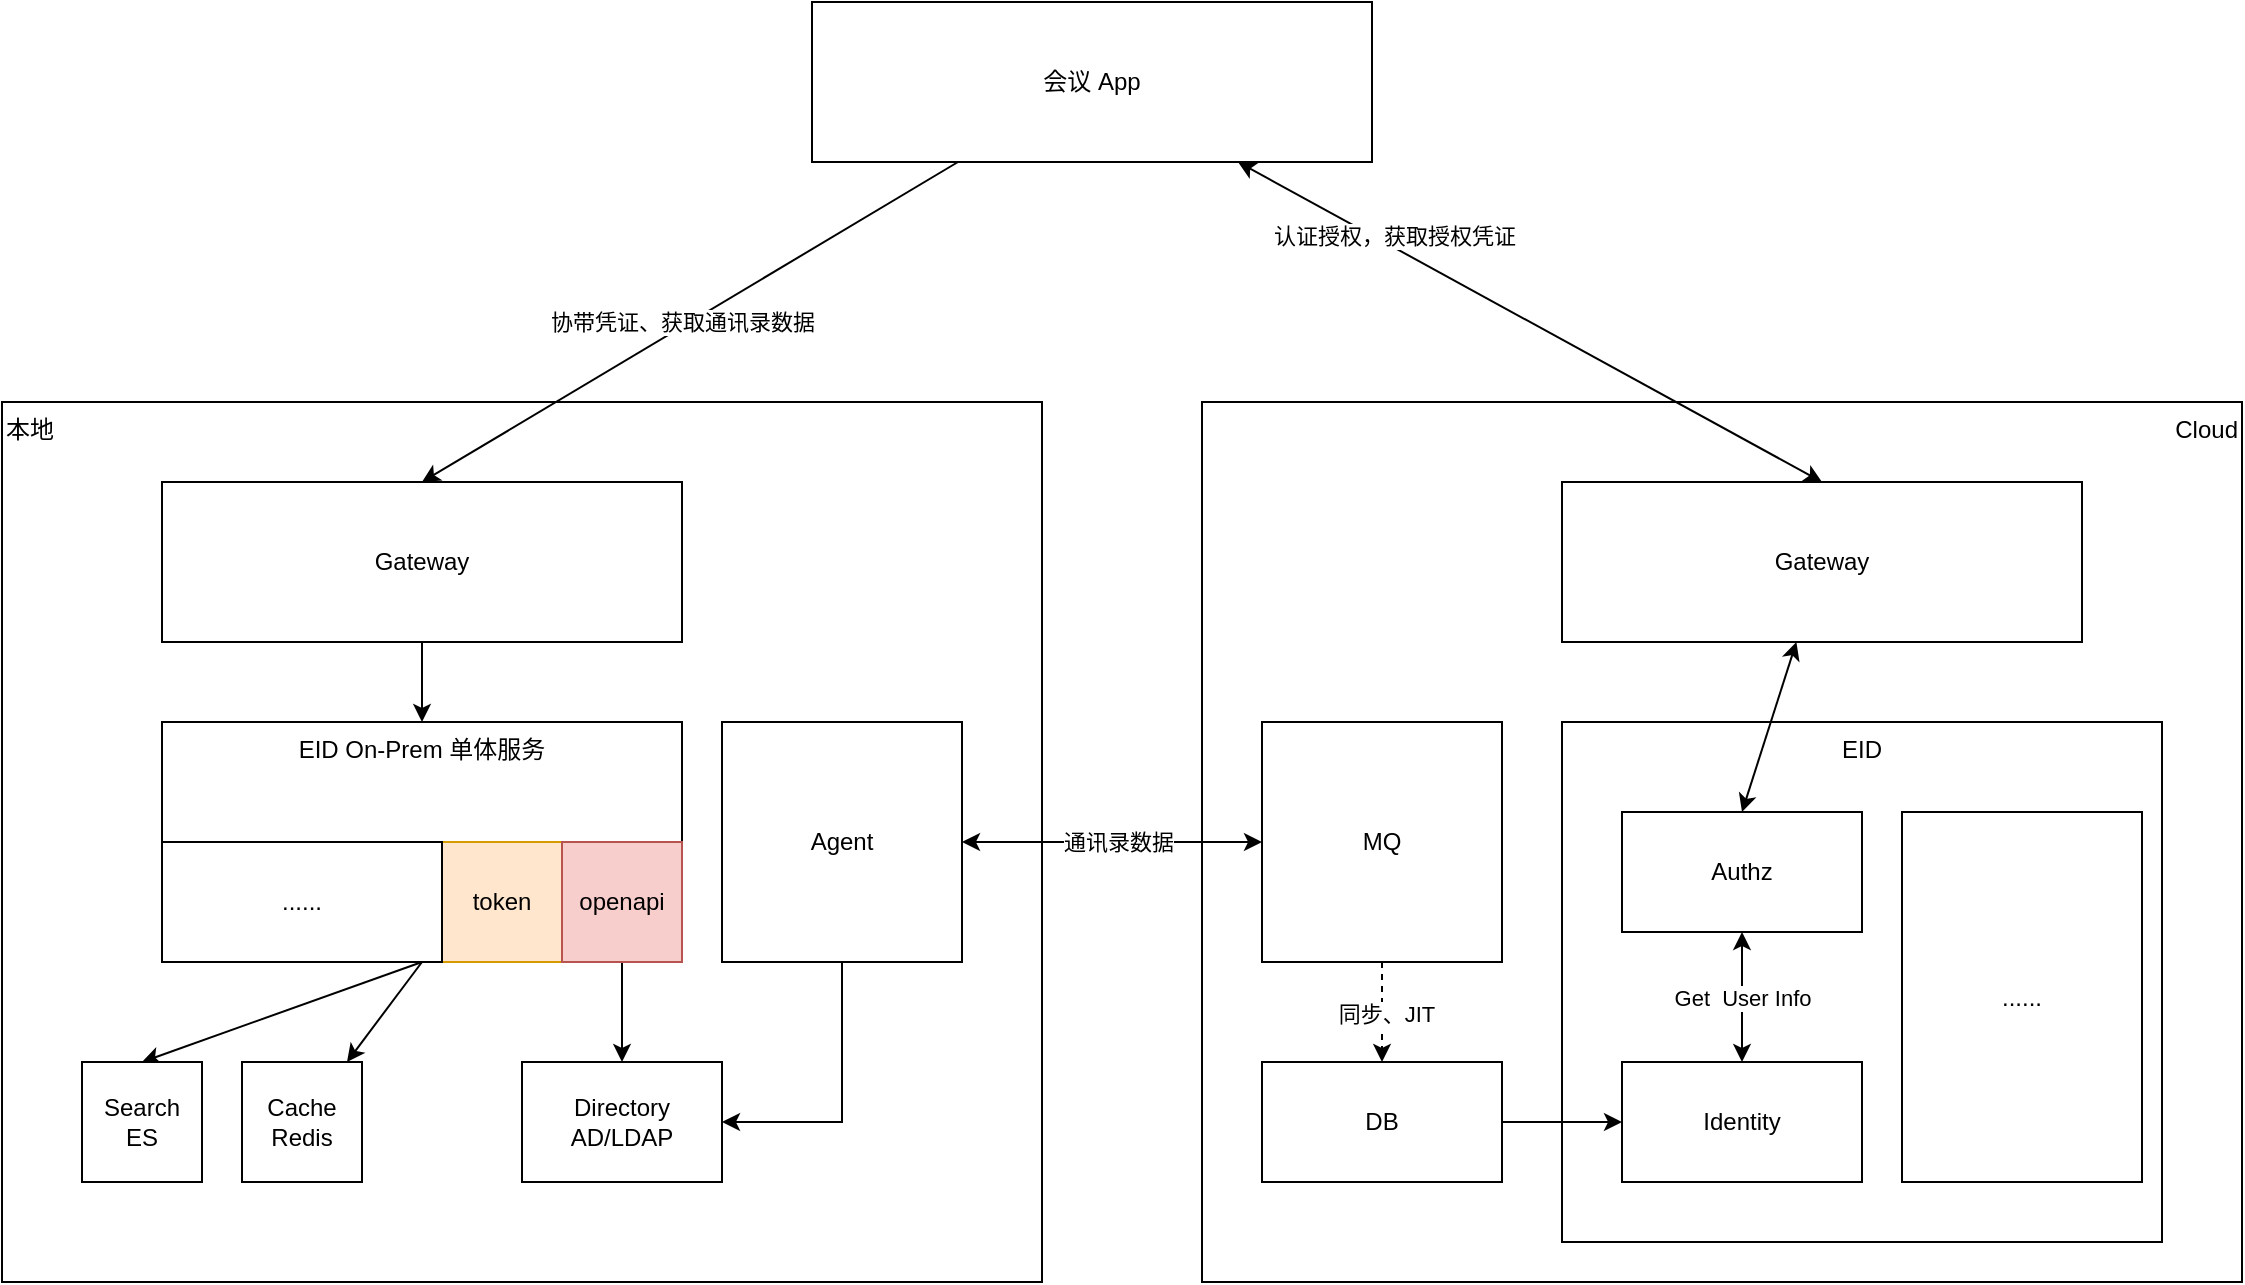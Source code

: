 <mxfile version="21.1.5" type="github">
  <diagram name="第 1 页" id="s-dX0Y2uISyYPD3RqodX">
    <mxGraphModel dx="1420" dy="929" grid="1" gridSize="10" guides="1" tooltips="1" connect="1" arrows="1" fold="1" page="1" pageScale="1" pageWidth="1169" pageHeight="1654" math="0" shadow="0">
      <root>
        <mxCell id="0" />
        <mxCell id="1" parent="0" />
        <mxCell id="3hOJ42gWwzK8ZNogskPF-29" value="Cloud" style="rounded=0;whiteSpace=wrap;html=1;verticalAlign=top;align=right;" vertex="1" parent="1">
          <mxGeometry x="640" y="400" width="520" height="440" as="geometry" />
        </mxCell>
        <mxCell id="3hOJ42gWwzK8ZNogskPF-22" value="&lt;div&gt;EID&lt;/div&gt;" style="rounded=0;whiteSpace=wrap;html=1;verticalAlign=top;" vertex="1" parent="1">
          <mxGeometry x="820" y="560" width="300" height="260" as="geometry" />
        </mxCell>
        <mxCell id="3hOJ42gWwzK8ZNogskPF-27" value="本地" style="rounded=0;whiteSpace=wrap;html=1;verticalAlign=top;align=left;" vertex="1" parent="1">
          <mxGeometry x="40" y="400" width="520" height="440" as="geometry" />
        </mxCell>
        <mxCell id="3hOJ42gWwzK8ZNogskPF-24" style="rounded=0;orthogonalLoop=1;jettySize=auto;html=1;exitX=0.5;exitY=1;exitDx=0;exitDy=0;entryX=0.5;entryY=0;entryDx=0;entryDy=0;" edge="1" parent="1" source="3hOJ42gWwzK8ZNogskPF-3" target="3hOJ42gWwzK8ZNogskPF-7">
          <mxGeometry relative="1" as="geometry" />
        </mxCell>
        <mxCell id="3hOJ42gWwzK8ZNogskPF-25" style="rounded=0;orthogonalLoop=1;jettySize=auto;html=1;exitX=0.5;exitY=1;exitDx=0;exitDy=0;" edge="1" parent="1" source="3hOJ42gWwzK8ZNogskPF-3" target="3hOJ42gWwzK8ZNogskPF-6">
          <mxGeometry relative="1" as="geometry" />
        </mxCell>
        <mxCell id="3hOJ42gWwzK8ZNogskPF-3" value="EID On-Prem 单体服务" style="rounded=0;whiteSpace=wrap;html=1;align=center;verticalAlign=top;" vertex="1" parent="1">
          <mxGeometry x="120" y="560" width="260" height="120" as="geometry" />
        </mxCell>
        <mxCell id="3hOJ42gWwzK8ZNogskPF-30" style="edgeStyle=orthogonalEdgeStyle;rounded=0;orthogonalLoop=1;jettySize=auto;html=1;entryX=0.5;entryY=0;entryDx=0;entryDy=0;" edge="1" parent="1" source="3hOJ42gWwzK8ZNogskPF-4" target="3hOJ42gWwzK8ZNogskPF-3">
          <mxGeometry relative="1" as="geometry" />
        </mxCell>
        <mxCell id="3hOJ42gWwzK8ZNogskPF-4" value="Gateway" style="rounded=0;whiteSpace=wrap;html=1;" vertex="1" parent="1">
          <mxGeometry x="120" y="440" width="260" height="80" as="geometry" />
        </mxCell>
        <mxCell id="3hOJ42gWwzK8ZNogskPF-5" value="Directory&lt;div&gt;AD/LDAP&lt;/div&gt;" style="rounded=0;whiteSpace=wrap;html=1;" vertex="1" parent="1">
          <mxGeometry x="300" y="730" width="100" height="60" as="geometry" />
        </mxCell>
        <mxCell id="3hOJ42gWwzK8ZNogskPF-6" value="Cache&lt;br&gt;&lt;div&gt;Redis&lt;/div&gt;" style="rounded=0;whiteSpace=wrap;html=1;" vertex="1" parent="1">
          <mxGeometry x="160" y="730" width="60" height="60" as="geometry" />
        </mxCell>
        <mxCell id="3hOJ42gWwzK8ZNogskPF-7" value="Search&lt;br&gt;&lt;div&gt;ES&lt;/div&gt;" style="rounded=0;whiteSpace=wrap;html=1;" vertex="1" parent="1">
          <mxGeometry x="80" y="730" width="60" height="60" as="geometry" />
        </mxCell>
        <mxCell id="3hOJ42gWwzK8ZNogskPF-23" style="edgeStyle=orthogonalEdgeStyle;rounded=0;orthogonalLoop=1;jettySize=auto;html=1;entryX=1;entryY=0.5;entryDx=0;entryDy=0;" edge="1" parent="1" source="3hOJ42gWwzK8ZNogskPF-8" target="3hOJ42gWwzK8ZNogskPF-5">
          <mxGeometry relative="1" as="geometry" />
        </mxCell>
        <mxCell id="3hOJ42gWwzK8ZNogskPF-26" style="edgeStyle=orthogonalEdgeStyle;rounded=0;orthogonalLoop=1;jettySize=auto;html=1;exitX=1;exitY=0.5;exitDx=0;exitDy=0;startArrow=classic;startFill=1;entryX=0;entryY=0.5;entryDx=0;entryDy=0;" edge="1" parent="1" source="3hOJ42gWwzK8ZNogskPF-8" target="3hOJ42gWwzK8ZNogskPF-28">
          <mxGeometry relative="1" as="geometry">
            <mxPoint x="650" y="620" as="targetPoint" />
          </mxGeometry>
        </mxCell>
        <mxCell id="3hOJ42gWwzK8ZNogskPF-36" value="通讯录数据" style="edgeLabel;html=1;align=center;verticalAlign=middle;resizable=0;points=[];" vertex="1" connectable="0" parent="3hOJ42gWwzK8ZNogskPF-26">
          <mxGeometry x="0.042" relative="1" as="geometry">
            <mxPoint as="offset" />
          </mxGeometry>
        </mxCell>
        <mxCell id="3hOJ42gWwzK8ZNogskPF-8" value="Agent" style="rounded=0;whiteSpace=wrap;html=1;" vertex="1" parent="1">
          <mxGeometry x="400" y="560" width="120" height="120" as="geometry" />
        </mxCell>
        <mxCell id="3hOJ42gWwzK8ZNogskPF-11" value="token" style="rounded=0;whiteSpace=wrap;html=1;fillColor=#ffe6cc;strokeColor=#d79b00;" vertex="1" parent="1">
          <mxGeometry x="260" y="620" width="60" height="60" as="geometry" />
        </mxCell>
        <mxCell id="3hOJ42gWwzK8ZNogskPF-18" style="edgeStyle=orthogonalEdgeStyle;rounded=0;orthogonalLoop=1;jettySize=auto;html=1;entryX=0.5;entryY=0;entryDx=0;entryDy=0;" edge="1" parent="1" source="3hOJ42gWwzK8ZNogskPF-13" target="3hOJ42gWwzK8ZNogskPF-5">
          <mxGeometry relative="1" as="geometry" />
        </mxCell>
        <mxCell id="3hOJ42gWwzK8ZNogskPF-13" value="openapi" style="rounded=0;whiteSpace=wrap;html=1;fillColor=#f8cecc;strokeColor=#b85450;" vertex="1" parent="1">
          <mxGeometry x="320" y="620" width="60" height="60" as="geometry" />
        </mxCell>
        <mxCell id="3hOJ42gWwzK8ZNogskPF-14" value="......" style="rounded=0;whiteSpace=wrap;html=1;" vertex="1" parent="1">
          <mxGeometry x="120" y="620" width="140" height="60" as="geometry" />
        </mxCell>
        <mxCell id="3hOJ42gWwzK8ZNogskPF-38" style="rounded=0;orthogonalLoop=1;jettySize=auto;html=1;startArrow=classic;startFill=1;entryX=0.5;entryY=0;entryDx=0;entryDy=0;" edge="1" parent="1" source="3hOJ42gWwzK8ZNogskPF-20" target="3hOJ42gWwzK8ZNogskPF-44">
          <mxGeometry relative="1" as="geometry" />
        </mxCell>
        <mxCell id="3hOJ42gWwzK8ZNogskPF-42" value="认证授权，获取授权凭证" style="edgeLabel;html=1;align=center;verticalAlign=middle;resizable=0;points=[];" vertex="1" connectable="0" parent="3hOJ42gWwzK8ZNogskPF-38">
          <mxGeometry x="-0.471" y="1" relative="1" as="geometry">
            <mxPoint y="-5" as="offset" />
          </mxGeometry>
        </mxCell>
        <mxCell id="3hOJ42gWwzK8ZNogskPF-40" style="rounded=0;orthogonalLoop=1;jettySize=auto;html=1;entryX=0.5;entryY=0;entryDx=0;entryDy=0;" edge="1" parent="1" source="3hOJ42gWwzK8ZNogskPF-20" target="3hOJ42gWwzK8ZNogskPF-4">
          <mxGeometry relative="1" as="geometry" />
        </mxCell>
        <mxCell id="3hOJ42gWwzK8ZNogskPF-41" value="协带凭证、获取通讯录数据" style="edgeLabel;html=1;align=center;verticalAlign=middle;resizable=0;points=[];" vertex="1" connectable="0" parent="3hOJ42gWwzK8ZNogskPF-40">
          <mxGeometry x="-0.051" y="4" relative="1" as="geometry">
            <mxPoint x="-13" as="offset" />
          </mxGeometry>
        </mxCell>
        <mxCell id="3hOJ42gWwzK8ZNogskPF-20" value="会议 App" style="rounded=0;whiteSpace=wrap;html=1;" vertex="1" parent="1">
          <mxGeometry x="445" y="200" width="280" height="80" as="geometry" />
        </mxCell>
        <mxCell id="3hOJ42gWwzK8ZNogskPF-34" style="edgeStyle=orthogonalEdgeStyle;rounded=0;orthogonalLoop=1;jettySize=auto;html=1;entryX=0.5;entryY=0;entryDx=0;entryDy=0;dashed=1;" edge="1" parent="1" source="3hOJ42gWwzK8ZNogskPF-28" target="3hOJ42gWwzK8ZNogskPF-33">
          <mxGeometry relative="1" as="geometry" />
        </mxCell>
        <mxCell id="3hOJ42gWwzK8ZNogskPF-35" value="同步、JIT" style="edgeLabel;html=1;align=center;verticalAlign=middle;resizable=0;points=[];" vertex="1" connectable="0" parent="3hOJ42gWwzK8ZNogskPF-34">
          <mxGeometry x="0.022" y="2" relative="1" as="geometry">
            <mxPoint as="offset" />
          </mxGeometry>
        </mxCell>
        <mxCell id="3hOJ42gWwzK8ZNogskPF-28" value="MQ" style="rounded=0;whiteSpace=wrap;html=1;" vertex="1" parent="1">
          <mxGeometry x="670" y="560" width="120" height="120" as="geometry" />
        </mxCell>
        <mxCell id="3hOJ42gWwzK8ZNogskPF-37" value="Get&amp;nbsp; User Info" style="edgeStyle=orthogonalEdgeStyle;rounded=0;orthogonalLoop=1;jettySize=auto;html=1;startArrow=classic;startFill=1;endArrow=classic;endFill=1;" edge="1" parent="1" source="3hOJ42gWwzK8ZNogskPF-31" target="3hOJ42gWwzK8ZNogskPF-32">
          <mxGeometry relative="1" as="geometry" />
        </mxCell>
        <mxCell id="3hOJ42gWwzK8ZNogskPF-31" value="Authz" style="rounded=0;whiteSpace=wrap;html=1;" vertex="1" parent="1">
          <mxGeometry x="850" y="605" width="120" height="60" as="geometry" />
        </mxCell>
        <mxCell id="3hOJ42gWwzK8ZNogskPF-43" style="edgeStyle=orthogonalEdgeStyle;rounded=0;orthogonalLoop=1;jettySize=auto;html=1;entryX=1;entryY=0.5;entryDx=0;entryDy=0;startArrow=classic;startFill=1;endArrow=none;endFill=0;" edge="1" parent="1" source="3hOJ42gWwzK8ZNogskPF-32" target="3hOJ42gWwzK8ZNogskPF-33">
          <mxGeometry relative="1" as="geometry" />
        </mxCell>
        <mxCell id="3hOJ42gWwzK8ZNogskPF-32" value="Identity" style="rounded=0;whiteSpace=wrap;html=1;" vertex="1" parent="1">
          <mxGeometry x="850" y="730" width="120" height="60" as="geometry" />
        </mxCell>
        <mxCell id="3hOJ42gWwzK8ZNogskPF-33" value="DB" style="rounded=0;whiteSpace=wrap;html=1;" vertex="1" parent="1">
          <mxGeometry x="670" y="730" width="120" height="60" as="geometry" />
        </mxCell>
        <mxCell id="3hOJ42gWwzK8ZNogskPF-45" style="rounded=0;orthogonalLoop=1;jettySize=auto;html=1;entryX=0.5;entryY=0;entryDx=0;entryDy=0;startArrow=classic;startFill=1;" edge="1" parent="1" source="3hOJ42gWwzK8ZNogskPF-44" target="3hOJ42gWwzK8ZNogskPF-31">
          <mxGeometry relative="1" as="geometry" />
        </mxCell>
        <mxCell id="3hOJ42gWwzK8ZNogskPF-44" value="Gateway" style="rounded=0;whiteSpace=wrap;html=1;" vertex="1" parent="1">
          <mxGeometry x="820" y="440" width="260" height="80" as="geometry" />
        </mxCell>
        <mxCell id="3hOJ42gWwzK8ZNogskPF-46" value="......" style="rounded=0;whiteSpace=wrap;html=1;" vertex="1" parent="1">
          <mxGeometry x="990" y="605" width="120" height="185" as="geometry" />
        </mxCell>
      </root>
    </mxGraphModel>
  </diagram>
</mxfile>
